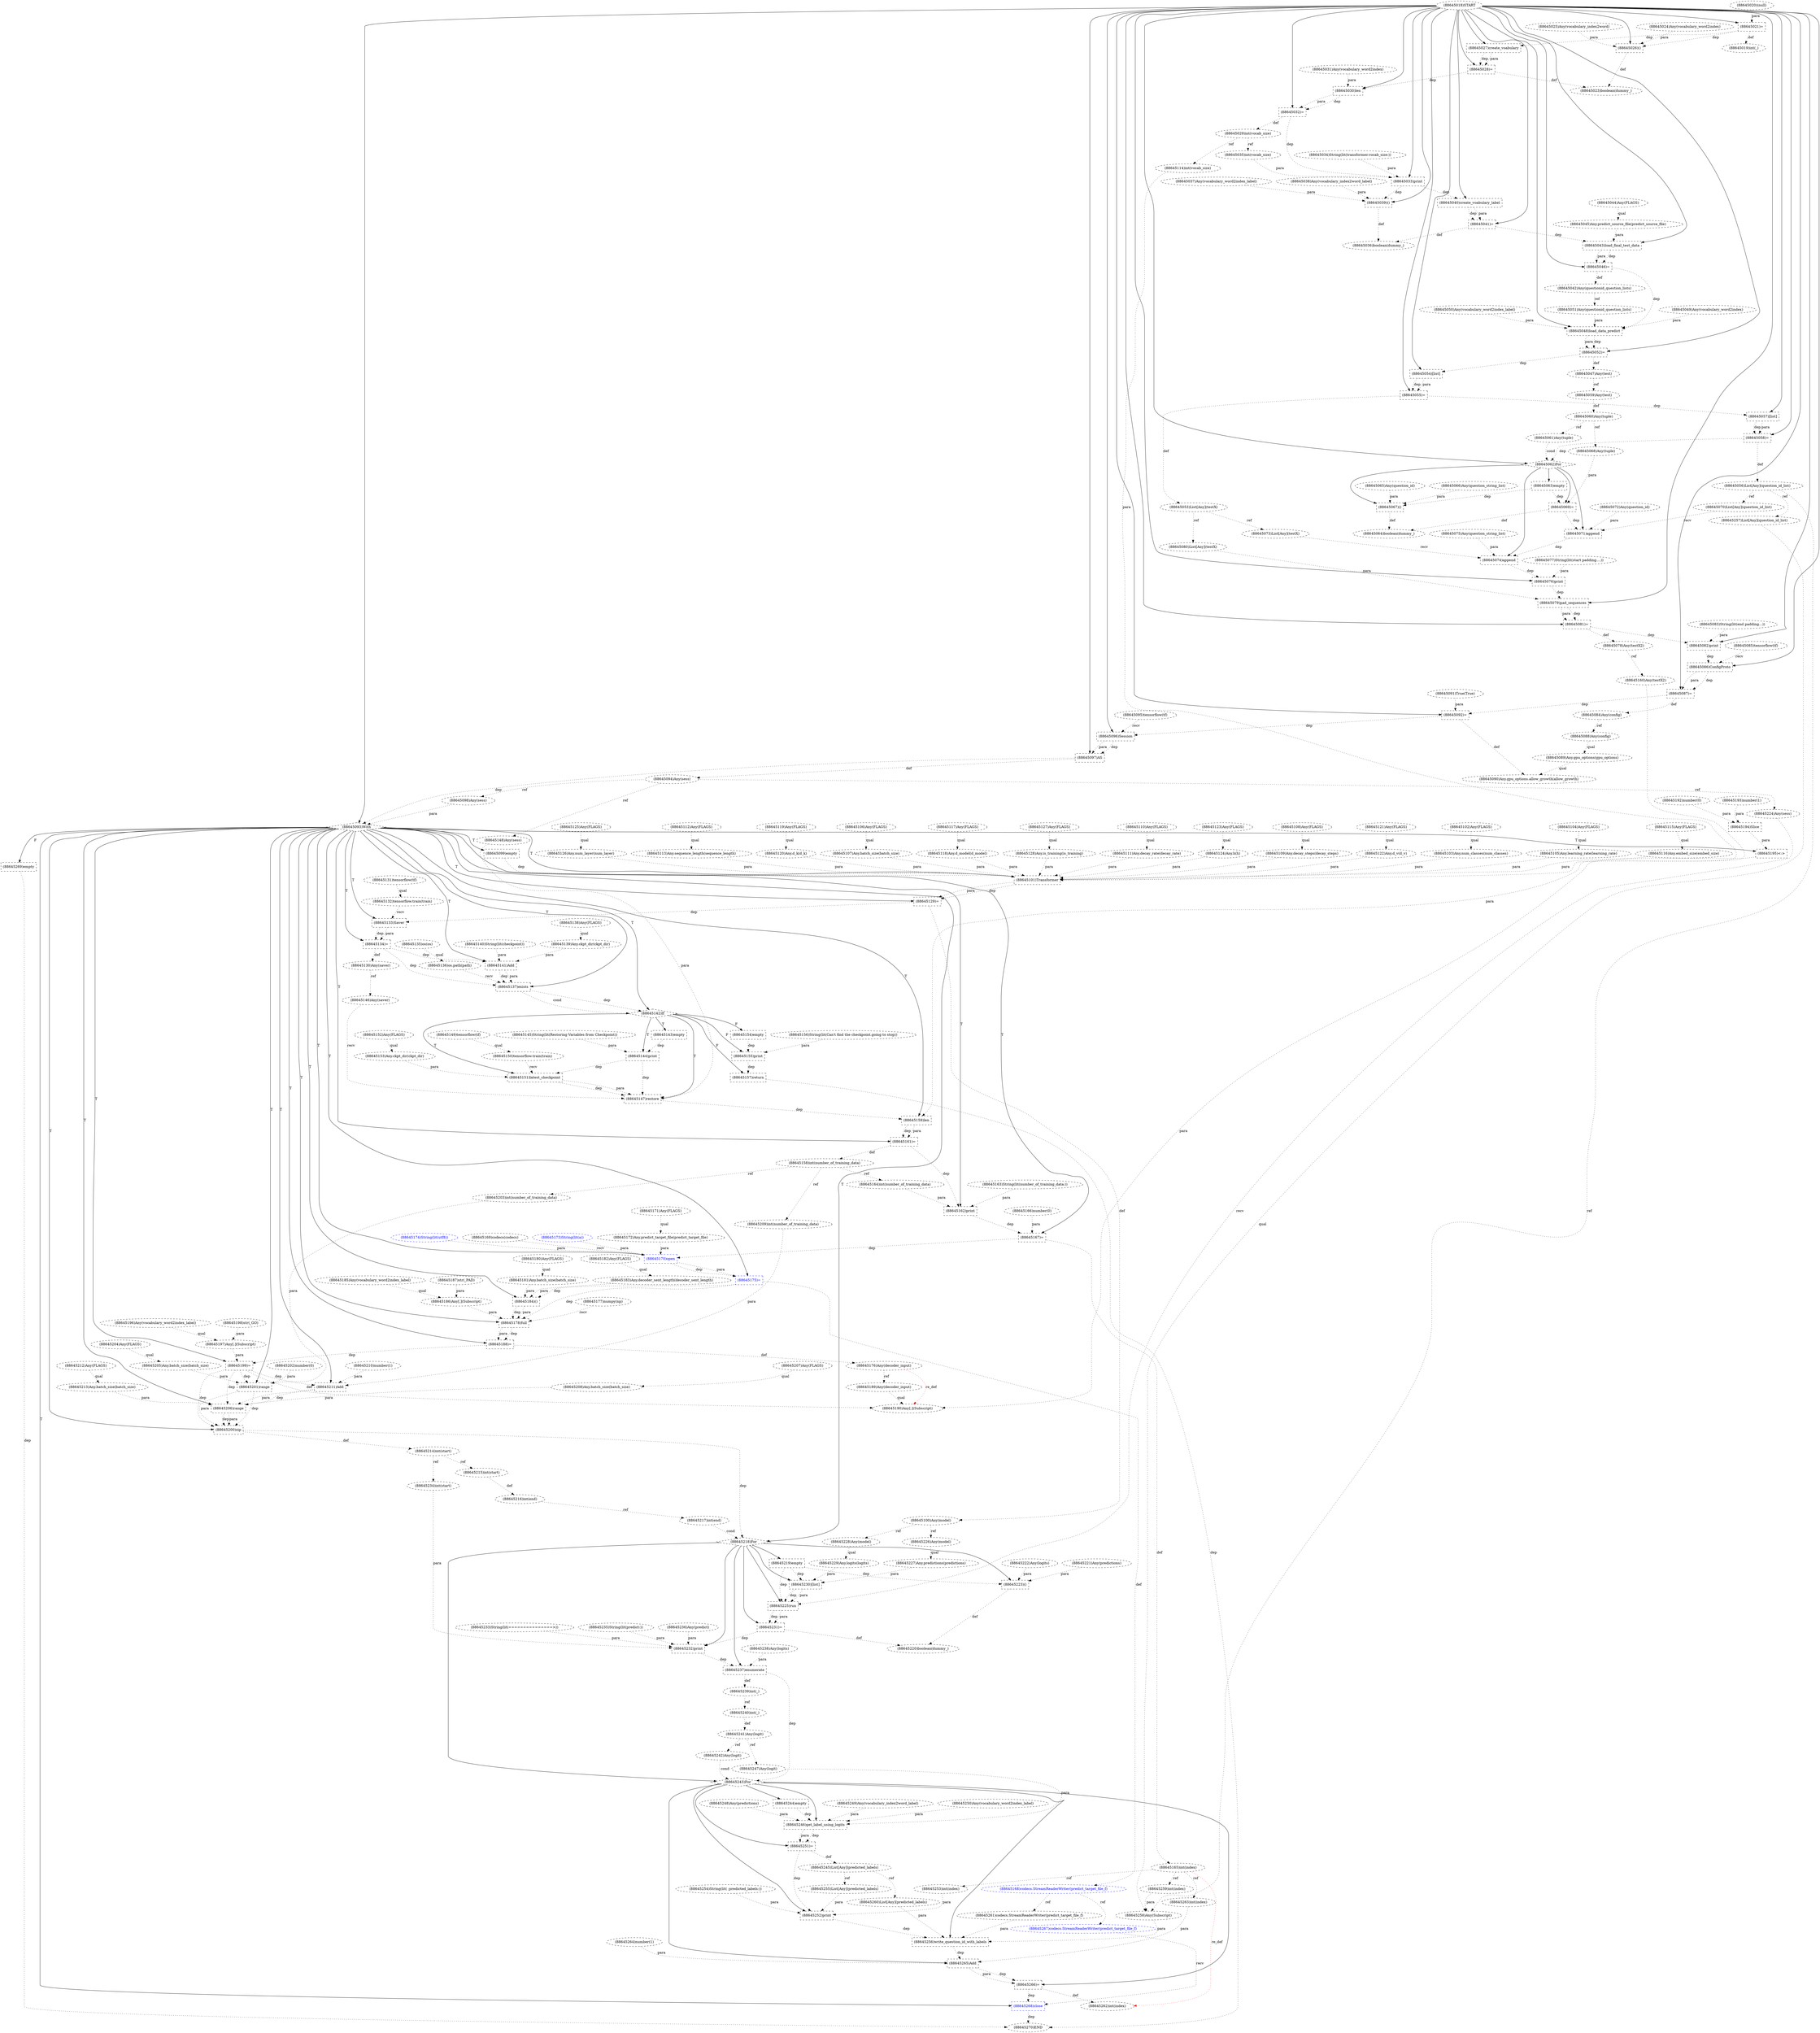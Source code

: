 digraph G {
1 [label="(88645047)Any(test)" shape=ellipse style=dashed]
2 [label="(88645176)Any(decoder_input)" shape=ellipse style=dashed]
3 [label="(88645195)<:>" shape=box style=dashed]
4 [label="(88645190)Any[.](Subscript)" shape=ellipse style=dashed]
5 [label="(88645235)String(lit(predict:))" shape=ellipse style=dashed]
6 [label="(88645061)Any(tuple)" shape=ellipse style=dashed]
7 [label="(88645119)Any(FLAGS)" shape=ellipse style=dashed]
8 [label="(88645169)codecs(codecs)" shape=ellipse style=dashed]
9 [label="(88645193)number(1)" shape=ellipse style=dashed]
10 [label="(88645036)boolean(dummy_)" shape=ellipse style=dashed]
11 [label="(88645231)=" shape=box style=dashed]
12 [label="(88645207)Any(FLAGS)" shape=ellipse style=dashed]
13 [label="(88645256)write_question_id_with_labels" shape=box style=dashed]
14 [label="(88645173)String(lit(a))" shape=ellipse style=dashed color=blue fontcolor=blue]
15 [label="(88645065)Any(question_id)" shape=ellipse style=dashed]
16 [label="(88645091)True(True)" shape=ellipse style=dashed]
17 [label="(88645232)print" shape=box style=dashed]
18 [label="(88645035)int(vocab_size)" shape=ellipse style=dashed]
19 [label="(88645049)Any(vocabulary_word2index)" shape=ellipse style=dashed]
20 [label="(88645127)Any(FLAGS)" shape=ellipse style=dashed]
21 [label="(88645069)=" shape=box style=dashed]
22 [label="(88645097)AS" shape=box style=dashed]
23 [label="(88645141)Add" shape=box style=dashed]
24 [label="(88645056)List[Any](question_id_list)" shape=ellipse style=dashed]
25 [label="(88645247)Any(logit)" shape=ellipse style=dashed]
26 [label="(88645023)boolean(dummy_)" shape=ellipse style=dashed]
27 [label="(88645139)Any.ckpt_dir(ckpt_dir)" shape=ellipse style=dashed]
28 [label="(88645209)int(number_of_training_data)" shape=ellipse style=dashed]
29 [label="(88645074)append" shape=box style=dashed]
30 [label="(88645132)tensorflow.train(train)" shape=ellipse style=dashed]
31 [label="(88645050)Any(vocabulary_word2index_label)" shape=ellipse style=dashed]
32 [label="(88645123)Any(FLAGS)" shape=ellipse style=dashed]
33 [label="(88645038)Any(vocabulary_index2word_label)" shape=ellipse style=dashed]
34 [label="(88645120)Any.d_k(d_k)" shape=ellipse style=dashed]
35 [label="(88645237)enumerate" shape=box style=dashed]
36 [label="(88645262)int(index)" shape=ellipse style=dashed]
37 [label="(88645210)number(1)" shape=ellipse style=dashed]
38 [label="(88645107)Any.batch_size(batch_size)" shape=ellipse style=dashed]
39 [label="(88645054)[list]" shape=box style=dashed]
40 [label="(88645200)zip" shape=box style=dashed]
41 [label="(88645215)int(start)" shape=ellipse style=dashed]
42 [label="(88645264)number(1)" shape=ellipse style=dashed]
43 [label="(88645018)START" style=dashed]
44 [label="(88645067)()" shape=box style=dashed]
45 [label="(88645131)tensorflow(tf)" shape=ellipse style=dashed]
46 [label="(88645153)Any.ckpt_dir(ckpt_dir)" shape=ellipse style=dashed]
47 [label="(88645263)int(index)" shape=ellipse style=dashed]
48 [label="(88645158)int(number_of_training_data)" shape=ellipse style=dashed]
49 [label="(88645186)Any[.](Subscript)" shape=ellipse style=dashed]
50 [label="(88645155)print" shape=box style=dashed]
51 [label="(88645151)latest_checkpoint" shape=box style=dashed]
52 [label="(88645138)Any(FLAGS)" shape=ellipse style=dashed]
53 [label="(88645258)Any(Subscript)" shape=ellipse style=dashed]
54 [label="(88645089)Any.gpu_options(gpu_options)" shape=ellipse style=dashed]
55 [label="(88645037)Any(vocabulary_word2index_label)" shape=ellipse style=dashed]
56 [label="(88645092)=" shape=box style=dashed]
57 [label="(88645202)number(0)" shape=ellipse style=dashed]
58 [label="(88645245)List[Any](predicted_labels)" shape=ellipse style=dashed]
59 [label="(88645071)append" shape=box style=dashed]
60 [label="(88645101)Transformer" shape=box style=dashed]
61 [label="(88645181)Any.batch_size(batch_size)" shape=ellipse style=dashed]
62 [label="(88645099)empty" shape=box style=dashed]
63 [label="(88645198)str(_GO)" shape=ellipse style=dashed]
64 [label="(88645184)()" shape=box style=dashed]
65 [label="(88645077)String(lit(start padding....))" shape=ellipse style=dashed]
66 [label="(88645081)=" shape=box style=dashed]
67 [label="(88645118)Any.d_model(d_model)" shape=ellipse style=dashed]
68 [label="(88645034)String(lit(transformer.vocab_size:))" shape=ellipse style=dashed]
69 [label="(88645266)=" shape=box style=dashed]
70 [label="(88645106)Any(FLAGS)" shape=ellipse style=dashed]
71 [label="(88645228)Any(model)" shape=ellipse style=dashed]
72 [label="(88645062)For" shape=diamond style=dashed]
73 [label="(88645128)Any.is_training(is_training)" shape=ellipse style=dashed]
74 [label="(88645048)load_data_predict" shape=box style=dashed]
75 [label="(88645129)=" shape=box style=dashed]
76 [label="(88645080)List[Any](testX)" shape=ellipse style=dashed]
77 [label="(88645117)Any(FLAGS)" shape=ellipse style=dashed]
78 [label="(88645157)return" shape=box style=dashed]
79 [label="(88645192)number(0)" shape=ellipse style=dashed]
80 [label="(88645249)Any(vocabulary_index2word_label)" shape=ellipse style=dashed]
81 [label="(88645111)Any.decay_rate(decay_rate)" shape=ellipse style=dashed]
82 [label="(88645236)Any(predict)" shape=ellipse style=dashed]
83 [label="(88645251)=" shape=box style=dashed]
84 [label="(88645130)Any(saver)" shape=ellipse style=dashed]
85 [label="(88645175)=" shape=box style=dashed color=blue fontcolor=blue]
86 [label="(88645224)Any(sess)" shape=ellipse style=dashed]
87 [label="(88645102)Any(FLAGS)" shape=ellipse style=dashed]
88 [label="(88645070)List[Any](question_id_list)" shape=ellipse style=dashed]
89 [label="(88645252)print" shape=box style=dashed]
90 [label="(88645229)Any.logits(logits)" shape=ellipse style=dashed]
91 [label="(88645136)os.path(path)" shape=ellipse style=dashed]
92 [label="(88645250)Any(vocabulary_word2index_label)" shape=ellipse style=dashed]
93 [label="(88645019)int(_)" shape=ellipse style=dashed]
94 [label="(88645199)=" shape=box style=dashed]
95 [label="(88645143)empty" shape=box style=dashed]
96 [label="(88645044)Any(FLAGS)" shape=ellipse style=dashed]
97 [label="(88645201)range" shape=box style=dashed]
98 [label="(88645241)Any(logit)" shape=ellipse style=dashed]
99 [label="(88645082)print" shape=box style=dashed]
100 [label="(88645196)Any(vocabulary_word2index_label)" shape=ellipse style=dashed]
101 [label="(88645024)Any(vocabulary_word2index)" shape=ellipse style=dashed]
102 [label="(88645150)tensorflow.train(train)" shape=ellipse style=dashed]
103 [label="(88645125)Any(FLAGS)" shape=ellipse style=dashed]
104 [label="(88645238)Any(logits)" shape=ellipse style=dashed]
105 [label="(88645124)Any.h(h)" shape=ellipse style=dashed]
106 [label="(88645164)int(number_of_training_data)" shape=ellipse style=dashed]
107 [label="(88645046)=" shape=box style=dashed]
108 [label="(88645057)[list]" shape=box style=dashed]
109 [label="(88645058)=" shape=box style=dashed]
110 [label="(88645146)Any(saver)" shape=ellipse style=dashed]
111 [label="(88645112)Any(FLAGS)" shape=ellipse style=dashed]
112 [label="(88645197)Any[.](Subscript)" shape=ellipse style=dashed]
113 [label="(88645152)Any(FLAGS)" shape=ellipse style=dashed]
114 [label="(88645214)int(start)" shape=ellipse style=dashed]
115 [label="(88645109)Any.decay_steps(decay_steps)" shape=ellipse style=dashed]
116 [label="(88645159)len" shape=box style=dashed]
117 [label="(88645045)Any.predict_source_file(predict_source_file)" shape=ellipse style=dashed]
118 [label="(88645135)os(os)" shape=ellipse style=dashed]
119 [label="(88645040)create_voabulary_label" shape=box style=dashed]
120 [label="(88645133)Saver" shape=box style=dashed]
121 [label="(88645079)pad_sequences" shape=box style=dashed]
122 [label="(88645027)create_voabulary" shape=box style=dashed]
123 [label="(88645242)Any(logit)" shape=ellipse style=dashed]
124 [label="(88645148)Any(sess)" shape=ellipse style=dashed]
125 [label="(88645182)Any(FLAGS)" shape=ellipse style=dashed]
126 [label="(88645204)Any(FLAGS)" shape=ellipse style=dashed]
127 [label="(88645063)empty" shape=box style=dashed]
128 [label="(88645161)=" shape=box style=dashed]
129 [label="(88645259)int(index)" shape=ellipse style=dashed]
130 [label="(88645163)String(lit(number_of_training_data:))" shape=ellipse style=dashed]
131 [label="(88645053)List[Any](testX)" shape=ellipse style=dashed]
132 [label="(88645244)empty" shape=box style=dashed]
133 [label="(88645149)tensorflow(tf)" shape=ellipse style=dashed]
134 [label="(88645265)Add" shape=box style=dashed]
135 [label="(88645165)int(index)" shape=ellipse style=dashed]
136 [label="(88645122)Any.d_v(d_v)" shape=ellipse style=dashed]
137 [label="(88645189)Any(decoder_input)" shape=ellipse style=dashed]
138 [label="(88645088)Any(config)" shape=ellipse style=dashed]
139 [label="(88645257)List[Any](question_id_list)" shape=ellipse style=dashed]
140 [label="(88645025)Any(vocabulary_index2word)" shape=ellipse style=dashed]
141 [label="(88645059)Any(test)" shape=ellipse style=dashed]
142 [label="(88645103)Any.num_classes(num_classes)" shape=ellipse style=dashed]
143 [label="(88645060)Any(tuple)" shape=ellipse style=dashed]
144 [label="(88645203)int(number_of_training_data)" shape=ellipse style=dashed]
145 [label="(88645147)restore" shape=box style=dashed]
146 [label="(88645140)String(lit(checkpoint))" shape=ellipse style=dashed]
147 [label="(88645220)boolean(dummy_)" shape=ellipse style=dashed]
148 [label="(88645026)()" shape=box style=dashed]
149 [label="(88645105)Any.learning_rate(learning_rate)" shape=ellipse style=dashed]
150 [label="(88645115)Any(FLAGS)" shape=ellipse style=dashed]
151 [label="(88645033)print" shape=box style=dashed]
152 [label="(88645041)=" shape=box style=dashed]
153 [label="(88645187)str(_PAD)" shape=ellipse style=dashed]
154 [label="(88645075)Any(question_string_list)" shape=ellipse style=dashed]
155 [label="(88645108)Any(FLAGS)" shape=ellipse style=dashed]
156 [label="(88645216)int(end)" shape=ellipse style=dashed]
157 [label="(88645098)Any(sess)" shape=ellipse style=dashed]
158 [label="(88645211)Add" shape=box style=dashed]
159 [label="(88645230)[list]" shape=box style=dashed]
160 [label="(88645078)Any(testX2)" shape=ellipse style=dashed]
161 [label="(88645225)run" shape=box style=dashed]
162 [label="(88645068)Any(tuple)" shape=ellipse style=dashed]
163 [label="(88645166)number(0)" shape=ellipse style=dashed]
164 [label="(88645212)Any(FLAGS)" shape=ellipse style=dashed]
165 [label="(88645243)For" shape=diamond style=dashed]
166 [label="(88645032)=" shape=box style=dashed]
167 [label="(88645206)range" shape=box style=dashed]
168 [label="(88645087)=" shape=box style=dashed]
169 [label="(88645096)Session" shape=box style=dashed]
170 [label="(88645134)=" shape=box style=dashed]
171 [label="(88645084)Any(config)" shape=ellipse style=dashed]
172 [label="(88645142)If" shape=diamond style=dashed]
173 [label="(88645156)String(lit(Can't find the checkpoint.going to stop))" shape=ellipse style=dashed]
174 [label="(88645020)(null)" shape=ellipse style=dashed]
175 [label="(88645094)Any(sess)" shape=ellipse style=dashed]
176 [label="(88645254)String(lit( ;predicted_labels:))" shape=ellipse style=dashed]
177 [label="(88645145)String(lit(Restoring Variables from Checkpoint))" shape=ellipse style=dashed]
178 [label="(88645239)int(_)" shape=ellipse style=dashed]
179 [label="(88645171)Any(FLAGS)" shape=ellipse style=dashed]
180 [label="(88645194)Slice" shape=box style=dashed]
181 [label="(88645226)Any(model)" shape=ellipse style=dashed]
182 [label="(88645083)String(lit(end padding...))" shape=ellipse style=dashed]
183 [label="(88645116)Any.embed_size(embed_size)" shape=ellipse style=dashed]
184 [label="(88645180)Any(FLAGS)" shape=ellipse style=dashed]
185 [label="(88645126)Any.num_layer(num_layer)" shape=ellipse style=dashed]
186 [label="(88645162)print" shape=box style=dashed]
187 [label="(88645064)boolean(dummy_)" shape=ellipse style=dashed]
188 [label="(88645213)Any.batch_size(batch_size)" shape=ellipse style=dashed]
189 [label="(88645222)Any(logits)" shape=ellipse style=dashed]
190 [label="(88645268)close" shape=box style=dashed color=blue fontcolor=blue]
191 [label="(88645267)codecs.StreamReaderWriter(predict_target_file_f)" shape=ellipse style=dashed color=blue fontcolor=blue]
192 [label="(88645110)Any(FLAGS)" shape=ellipse style=dashed]
193 [label="(88645051)Any(questionid_question_lists)" shape=ellipse style=dashed]
194 [label="(88645073)List[Any](testX)" shape=ellipse style=dashed]
195 [label="(88645170)open" shape=box style=dashed color=blue fontcolor=blue]
196 [label="(88645113)Any.sequence_length(sequence_length)" shape=ellipse style=dashed]
197 [label="(88645221)Any(predictions)" shape=ellipse style=dashed]
198 [label="(88645255)List[Any](predicted_labels)" shape=ellipse style=dashed]
199 [label="(88645160)Any(testX2)" shape=ellipse style=dashed]
200 [label="(88645021)=" shape=box style=dashed]
201 [label="(88645100)Any(model)" shape=ellipse style=dashed]
202 [label="(88645227)Any.predictions(predictions)" shape=ellipse style=dashed]
203 [label="(88645260)List[Any](predicted_labels)" shape=ellipse style=dashed]
204 [label="(88645208)Any.batch_size(batch_size)" shape=ellipse style=dashed]
205 [label="(88645246)get_label_using_logits" shape=box style=dashed]
206 [label="(88645043)load_final_test_data" shape=box style=dashed]
207 [label="(88645090)Any.gpu_options.allow_growth(allow_growth)" shape=ellipse style=dashed]
208 [label="(88645093)With" shape=diamond style=dashed]
209 [label="(88645055)=" shape=box style=dashed]
210 [label="(88645205)Any.batch_size(batch_size)" shape=ellipse style=dashed]
211 [label="(88645042)Any(questionid_question_lists)" shape=ellipse style=dashed]
212 [label="(88645270)END" style=dashed]
213 [label="(88645030)len" shape=box style=dashed]
214 [label="(88645031)Any(vocabulary_word2index)" shape=ellipse style=dashed]
215 [label="(88645240)int(_)" shape=ellipse style=dashed]
216 [label="(88645174)String(lit(utf8))" shape=ellipse style=dashed color=blue fontcolor=blue]
217 [label="(88645172)Any.predict_target_file(predict_target_file)" shape=ellipse style=dashed]
218 [label="(88645261)codecs.StreamReaderWriter(predict_target_file_f)" shape=ellipse style=dashed]
219 [label="(88645095)tensorflow(tf)" shape=ellipse style=dashed]
220 [label="(88645137)exists" shape=box style=dashed]
221 [label="(88645154)empty" shape=box style=dashed]
222 [label="(88645269)empty" shape=box style=dashed]
223 [label="(88645028)=" shape=box style=dashed]
224 [label="(88645066)Any(question_string_list)" shape=ellipse style=dashed]
225 [label="(88645085)tensorflow(tf)" shape=ellipse style=dashed]
226 [label="(88645039)()" shape=box style=dashed]
227 [label="(88645223)()" shape=box style=dashed]
228 [label="(88645086)ConfigProto" shape=box style=dashed]
229 [label="(88645233)String(lit(===============>))" shape=ellipse style=dashed]
230 [label="(88645121)Any(FLAGS)" shape=ellipse style=dashed]
231 [label="(88645177)numpy(np)" shape=ellipse style=dashed]
232 [label="(88645104)Any(FLAGS)" shape=ellipse style=dashed]
233 [label="(88645188)=" shape=box style=dashed]
234 [label="(88645218)For" shape=diamond style=dashed]
235 [label="(88645219)empty" shape=box style=dashed]
236 [label="(88645076)print" shape=box style=dashed]
237 [label="(88645217)int(end)" shape=ellipse style=dashed]
238 [label="(88645144)print" shape=box style=dashed]
239 [label="(88645253)int(index)" shape=ellipse style=dashed]
240 [label="(88645234)int(start)" shape=ellipse style=dashed]
241 [label="(88645168)codecs.StreamReaderWriter(predict_target_file_f)" shape=ellipse style=dashed color=blue fontcolor=blue]
242 [label="(88645052)=" shape=box style=dashed]
243 [label="(88645114)int(vocab_size)" shape=ellipse style=dashed]
244 [label="(88645072)Any(question_id)" shape=ellipse style=dashed]
245 [label="(88645183)Any.decoder_sent_length(decoder_sent_length)" shape=ellipse style=dashed]
246 [label="(88645248)Any(predictions)" shape=ellipse style=dashed]
247 [label="(88645029)int(vocab_size)" shape=ellipse style=dashed]
248 [label="(88645167)=" shape=box style=dashed]
249 [label="(88645185)Any(vocabulary_word2index_label)" shape=ellipse style=dashed]
250 [label="(88645178)full" shape=box style=dashed]
242 -> 1 [label="def" style=dotted];
233 -> 2 [label="def" style=dotted];
208 -> 3 [label="T"];
180 -> 3 [label="para" style=dotted];
137 -> 4 [label="qual" style=dotted];
3 -> 4 [label="para" style=dotted];
94 -> 4 [label="def" style=dotted];
2 -> 4 [label="re_def" style=dotted color=red];
143 -> 6 [label="ref" style=dotted];
226 -> 10 [label="def" style=dotted];
152 -> 10 [label="def" style=dotted];
234 -> 11 [label="" style=solid];
161 -> 11 [label="dep" style=dotted];
161 -> 11 [label="para" style=dotted];
165 -> 13 [label="" style=solid];
53 -> 13 [label="para" style=dotted];
203 -> 13 [label="para" style=dotted];
218 -> 13 [label="para" style=dotted];
89 -> 13 [label="dep" style=dotted];
234 -> 17 [label="" style=solid];
229 -> 17 [label="para" style=dotted];
240 -> 17 [label="para" style=dotted];
5 -> 17 [label="para" style=dotted];
82 -> 17 [label="para" style=dotted];
11 -> 17 [label="dep" style=dotted];
247 -> 18 [label="ref" style=dotted];
72 -> 21 [label="" style=solid];
162 -> 21 [label="para" style=dotted];
127 -> 21 [label="dep" style=dotted];
43 -> 22 [label="" style=solid];
169 -> 22 [label="dep" style=dotted];
169 -> 22 [label="para" style=dotted];
208 -> 23 [label="T"];
27 -> 23 [label="para" style=dotted];
146 -> 23 [label="para" style=dotted];
170 -> 23 [label="dep" style=dotted];
109 -> 24 [label="def" style=dotted];
98 -> 25 [label="ref" style=dotted];
148 -> 26 [label="def" style=dotted];
223 -> 26 [label="def" style=dotted];
52 -> 27 [label="qual" style=dotted];
48 -> 28 [label="ref" style=dotted];
72 -> 29 [label="" style=solid];
194 -> 29 [label="recv" style=dotted];
154 -> 29 [label="para" style=dotted];
59 -> 29 [label="dep" style=dotted];
45 -> 30 [label="qual" style=dotted];
7 -> 34 [label="qual" style=dotted];
234 -> 35 [label="" style=solid];
104 -> 35 [label="para" style=dotted];
17 -> 35 [label="dep" style=dotted];
69 -> 36 [label="def" style=dotted];
135 -> 36 [label="re_def" style=dotted color=red];
70 -> 38 [label="qual" style=dotted];
43 -> 39 [label="" style=solid];
242 -> 39 [label="dep" style=dotted];
208 -> 40 [label="T"];
97 -> 40 [label="dep" style=dotted];
97 -> 40 [label="para" style=dotted];
167 -> 40 [label="dep" style=dotted];
167 -> 40 [label="para" style=dotted];
94 -> 40 [label="dep" style=dotted];
114 -> 41 [label="ref" style=dotted];
72 -> 44 [label="" style=solid];
15 -> 44 [label="para" style=dotted];
224 -> 44 [label="para" style=dotted];
127 -> 44 [label="dep" style=dotted];
113 -> 46 [label="qual" style=dotted];
135 -> 47 [label="ref" style=dotted];
128 -> 48 [label="def" style=dotted];
249 -> 49 [label="qual" style=dotted];
153 -> 49 [label="para" style=dotted];
172 -> 50 [label="F"];
173 -> 50 [label="para" style=dotted];
221 -> 50 [label="dep" style=dotted];
172 -> 51 [label="T"];
102 -> 51 [label="recv" style=dotted];
46 -> 51 [label="para" style=dotted];
238 -> 51 [label="dep" style=dotted];
139 -> 53 [label="qual" style=dotted];
129 -> 53 [label="para" style=dotted];
24 -> 53 [label="ref" style=dotted];
138 -> 54 [label="qual" style=dotted];
43 -> 56 [label="" style=solid];
16 -> 56 [label="para" style=dotted];
168 -> 56 [label="dep" style=dotted];
83 -> 58 [label="def" style=dotted];
72 -> 59 [label="" style=solid];
88 -> 59 [label="recv" style=dotted];
244 -> 59 [label="para" style=dotted];
21 -> 59 [label="dep" style=dotted];
208 -> 60 [label="T"];
142 -> 60 [label="para" style=dotted];
149 -> 60 [label="para" style=dotted];
38 -> 60 [label="para" style=dotted];
115 -> 60 [label="para" style=dotted];
81 -> 60 [label="para" style=dotted];
196 -> 60 [label="para" style=dotted];
243 -> 60 [label="para" style=dotted];
183 -> 60 [label="para" style=dotted];
67 -> 60 [label="para" style=dotted];
34 -> 60 [label="para" style=dotted];
136 -> 60 [label="para" style=dotted];
105 -> 60 [label="para" style=dotted];
185 -> 60 [label="para" style=dotted];
73 -> 60 [label="para" style=dotted];
62 -> 60 [label="dep" style=dotted];
184 -> 61 [label="qual" style=dotted];
208 -> 62 [label="T"];
208 -> 64 [label="T"];
61 -> 64 [label="para" style=dotted];
245 -> 64 [label="para" style=dotted];
85 -> 64 [label="dep" style=dotted];
43 -> 66 [label="" style=solid];
121 -> 66 [label="dep" style=dotted];
121 -> 66 [label="para" style=dotted];
77 -> 67 [label="qual" style=dotted];
165 -> 69 [label="" style=solid];
134 -> 69 [label="dep" style=dotted];
134 -> 69 [label="para" style=dotted];
201 -> 71 [label="ref" style=dotted];
43 -> 72 [label="" style=solid];
6 -> 72 [label="cond" style=dotted];
109 -> 72 [label="dep" style=dotted];
20 -> 73 [label="qual" style=dotted];
43 -> 74 [label="" style=solid];
19 -> 74 [label="para" style=dotted];
31 -> 74 [label="para" style=dotted];
193 -> 74 [label="para" style=dotted];
107 -> 74 [label="dep" style=dotted];
208 -> 75 [label="T"];
60 -> 75 [label="dep" style=dotted];
60 -> 75 [label="para" style=dotted];
131 -> 76 [label="ref" style=dotted];
172 -> 78 [label="F"];
50 -> 78 [label="dep" style=dotted];
192 -> 81 [label="qual" style=dotted];
165 -> 83 [label="" style=solid];
205 -> 83 [label="dep" style=dotted];
205 -> 83 [label="para" style=dotted];
170 -> 84 [label="def" style=dotted];
208 -> 85 [label="T"];
195 -> 85 [label="dep" style=dotted];
195 -> 85 [label="para" style=dotted];
175 -> 86 [label="ref" style=dotted];
24 -> 88 [label="ref" style=dotted];
165 -> 89 [label="" style=solid];
239 -> 89 [label="para" style=dotted];
176 -> 89 [label="para" style=dotted];
198 -> 89 [label="para" style=dotted];
83 -> 89 [label="dep" style=dotted];
71 -> 90 [label="qual" style=dotted];
118 -> 91 [label="qual" style=dotted];
200 -> 93 [label="def" style=dotted];
208 -> 94 [label="T"];
112 -> 94 [label="para" style=dotted];
233 -> 94 [label="dep" style=dotted];
172 -> 95 [label="T"];
208 -> 97 [label="T"];
57 -> 97 [label="para" style=dotted];
144 -> 97 [label="para" style=dotted];
210 -> 97 [label="para" style=dotted];
94 -> 97 [label="dep" style=dotted];
215 -> 98 [label="def" style=dotted];
43 -> 99 [label="" style=solid];
182 -> 99 [label="para" style=dotted];
66 -> 99 [label="dep" style=dotted];
133 -> 102 [label="qual" style=dotted];
32 -> 105 [label="qual" style=dotted];
48 -> 106 [label="ref" style=dotted];
43 -> 107 [label="" style=solid];
206 -> 107 [label="dep" style=dotted];
206 -> 107 [label="para" style=dotted];
43 -> 108 [label="" style=solid];
209 -> 108 [label="dep" style=dotted];
43 -> 109 [label="" style=solid];
108 -> 109 [label="dep" style=dotted];
108 -> 109 [label="para" style=dotted];
84 -> 110 [label="ref" style=dotted];
100 -> 112 [label="qual" style=dotted];
63 -> 112 [label="para" style=dotted];
40 -> 114 [label="def" style=dotted];
155 -> 115 [label="qual" style=dotted];
208 -> 116 [label="T"];
199 -> 116 [label="para" style=dotted];
145 -> 116 [label="dep" style=dotted];
96 -> 117 [label="qual" style=dotted];
43 -> 119 [label="" style=solid];
151 -> 119 [label="dep" style=dotted];
208 -> 120 [label="T"];
30 -> 120 [label="recv" style=dotted];
75 -> 120 [label="dep" style=dotted];
43 -> 121 [label="" style=solid];
76 -> 121 [label="para" style=dotted];
236 -> 121 [label="dep" style=dotted];
43 -> 122 [label="" style=solid];
200 -> 122 [label="dep" style=dotted];
98 -> 123 [label="ref" style=dotted];
175 -> 124 [label="ref" style=dotted];
72 -> 127 [label="" style=solid];
208 -> 128 [label="T"];
116 -> 128 [label="dep" style=dotted];
116 -> 128 [label="para" style=dotted];
135 -> 129 [label="ref" style=dotted];
209 -> 131 [label="def" style=dotted];
165 -> 132 [label="" style=solid];
165 -> 134 [label="" style=solid];
47 -> 134 [label="para" style=dotted];
42 -> 134 [label="para" style=dotted];
13 -> 134 [label="dep" style=dotted];
248 -> 135 [label="def" style=dotted];
230 -> 136 [label="qual" style=dotted];
2 -> 137 [label="ref" style=dotted];
171 -> 138 [label="ref" style=dotted];
24 -> 139 [label="ref" style=dotted];
1 -> 141 [label="ref" style=dotted];
87 -> 142 [label="qual" style=dotted];
141 -> 143 [label="def" style=dotted];
48 -> 144 [label="ref" style=dotted];
172 -> 145 [label="T"];
110 -> 145 [label="recv" style=dotted];
124 -> 145 [label="para" style=dotted];
51 -> 145 [label="dep" style=dotted];
51 -> 145 [label="para" style=dotted];
238 -> 145 [label="dep" style=dotted];
227 -> 147 [label="def" style=dotted];
11 -> 147 [label="def" style=dotted];
43 -> 148 [label="" style=solid];
101 -> 148 [label="para" style=dotted];
140 -> 148 [label="para" style=dotted];
200 -> 148 [label="dep" style=dotted];
232 -> 149 [label="qual" style=dotted];
43 -> 151 [label="" style=solid];
68 -> 151 [label="para" style=dotted];
18 -> 151 [label="para" style=dotted];
166 -> 151 [label="dep" style=dotted];
43 -> 152 [label="" style=solid];
119 -> 152 [label="dep" style=dotted];
119 -> 152 [label="para" style=dotted];
41 -> 156 [label="def" style=dotted];
175 -> 157 [label="ref" style=dotted];
208 -> 158 [label="T"];
28 -> 158 [label="para" style=dotted];
37 -> 158 [label="para" style=dotted];
94 -> 158 [label="dep" style=dotted];
234 -> 159 [label="" style=solid];
202 -> 159 [label="para" style=dotted];
90 -> 159 [label="para" style=dotted];
235 -> 159 [label="dep" style=dotted];
66 -> 160 [label="def" style=dotted];
234 -> 161 [label="" style=solid];
86 -> 161 [label="recv" style=dotted];
159 -> 161 [label="dep" style=dotted];
159 -> 161 [label="para" style=dotted];
235 -> 161 [label="dep" style=dotted];
143 -> 162 [label="ref" style=dotted];
234 -> 165 [label="" style=solid];
35 -> 165 [label="dep" style=dotted];
123 -> 165 [label="cond" style=dotted];
43 -> 166 [label="" style=solid];
213 -> 166 [label="dep" style=dotted];
213 -> 166 [label="para" style=dotted];
208 -> 167 [label="T"];
204 -> 167 [label="para" style=dotted];
158 -> 167 [label="dep" style=dotted];
158 -> 167 [label="para" style=dotted];
188 -> 167 [label="para" style=dotted];
94 -> 167 [label="dep" style=dotted];
43 -> 168 [label="" style=solid];
228 -> 168 [label="dep" style=dotted];
228 -> 168 [label="para" style=dotted];
43 -> 169 [label="" style=solid];
219 -> 169 [label="recv" style=dotted];
56 -> 169 [label="dep" style=dotted];
208 -> 170 [label="T"];
120 -> 170 [label="dep" style=dotted];
120 -> 170 [label="para" style=dotted];
168 -> 171 [label="def" style=dotted];
208 -> 172 [label="T"];
220 -> 172 [label="dep" style=dotted];
220 -> 172 [label="cond" style=dotted];
22 -> 175 [label="def" style=dotted];
35 -> 178 [label="def" style=dotted];
79 -> 180 [label="para" style=dotted];
9 -> 180 [label="para" style=dotted];
201 -> 181 [label="ref" style=dotted];
150 -> 183 [label="qual" style=dotted];
103 -> 185 [label="qual" style=dotted];
208 -> 186 [label="T"];
130 -> 186 [label="para" style=dotted];
106 -> 186 [label="para" style=dotted];
128 -> 186 [label="dep" style=dotted];
44 -> 187 [label="def" style=dotted];
21 -> 187 [label="def" style=dotted];
164 -> 188 [label="qual" style=dotted];
208 -> 190 [label="T"];
191 -> 190 [label="recv" style=dotted];
69 -> 190 [label="dep" style=dotted];
241 -> 191 [label="ref" style=dotted];
211 -> 193 [label="ref" style=dotted];
131 -> 194 [label="ref" style=dotted];
208 -> 195 [label="T"];
8 -> 195 [label="recv" style=dotted];
217 -> 195 [label="para" style=dotted];
14 -> 195 [label="para" style=dotted];
216 -> 195 [label="para" style=dotted];
248 -> 195 [label="dep" style=dotted];
111 -> 196 [label="qual" style=dotted];
58 -> 198 [label="ref" style=dotted];
160 -> 199 [label="ref" style=dotted];
43 -> 200 [label="" style=solid];
174 -> 200 [label="para" style=dotted];
75 -> 201 [label="def" style=dotted];
181 -> 202 [label="qual" style=dotted];
58 -> 203 [label="ref" style=dotted];
12 -> 204 [label="qual" style=dotted];
165 -> 205 [label="" style=solid];
25 -> 205 [label="para" style=dotted];
246 -> 205 [label="para" style=dotted];
80 -> 205 [label="para" style=dotted];
92 -> 205 [label="para" style=dotted];
132 -> 205 [label="dep" style=dotted];
43 -> 206 [label="" style=solid];
117 -> 206 [label="para" style=dotted];
152 -> 206 [label="dep" style=dotted];
54 -> 207 [label="qual" style=dotted];
56 -> 207 [label="def" style=dotted];
43 -> 208 [label="" style=solid];
22 -> 208 [label="dep" style=dotted];
157 -> 208 [label="para" style=dotted];
43 -> 209 [label="" style=solid];
39 -> 209 [label="dep" style=dotted];
39 -> 209 [label="para" style=dotted];
126 -> 210 [label="qual" style=dotted];
107 -> 211 [label="def" style=dotted];
190 -> 212 [label="dep" style=dotted];
78 -> 212 [label="dep" style=dotted];
222 -> 212 [label="dep" style=dotted];
43 -> 213 [label="" style=solid];
214 -> 213 [label="para" style=dotted];
223 -> 213 [label="dep" style=dotted];
178 -> 215 [label="ref" style=dotted];
179 -> 217 [label="qual" style=dotted];
241 -> 218 [label="ref" style=dotted];
208 -> 220 [label="T"];
91 -> 220 [label="recv" style=dotted];
23 -> 220 [label="dep" style=dotted];
23 -> 220 [label="para" style=dotted];
170 -> 220 [label="dep" style=dotted];
172 -> 221 [label="F"];
208 -> 222 [label="F"];
43 -> 223 [label="" style=solid];
122 -> 223 [label="dep" style=dotted];
122 -> 223 [label="para" style=dotted];
43 -> 226 [label="" style=solid];
55 -> 226 [label="para" style=dotted];
33 -> 226 [label="para" style=dotted];
151 -> 226 [label="dep" style=dotted];
234 -> 227 [label="" style=solid];
197 -> 227 [label="para" style=dotted];
189 -> 227 [label="para" style=dotted];
235 -> 227 [label="dep" style=dotted];
43 -> 228 [label="" style=solid];
225 -> 228 [label="recv" style=dotted];
99 -> 228 [label="dep" style=dotted];
208 -> 233 [label="T"];
250 -> 233 [label="dep" style=dotted];
250 -> 233 [label="para" style=dotted];
208 -> 234 [label="T"];
40 -> 234 [label="dep" style=dotted];
237 -> 234 [label="cond" style=dotted];
234 -> 235 [label="" style=solid];
43 -> 236 [label="" style=solid];
65 -> 236 [label="para" style=dotted];
29 -> 236 [label="dep" style=dotted];
156 -> 237 [label="ref" style=dotted];
172 -> 238 [label="T"];
177 -> 238 [label="para" style=dotted];
95 -> 238 [label="dep" style=dotted];
135 -> 239 [label="ref" style=dotted];
114 -> 240 [label="ref" style=dotted];
85 -> 241 [label="def" style=dotted];
43 -> 242 [label="" style=solid];
74 -> 242 [label="dep" style=dotted];
74 -> 242 [label="para" style=dotted];
247 -> 243 [label="ref" style=dotted];
125 -> 245 [label="qual" style=dotted];
166 -> 247 [label="def" style=dotted];
208 -> 248 [label="T"];
163 -> 248 [label="para" style=dotted];
186 -> 248 [label="dep" style=dotted];
208 -> 250 [label="T"];
231 -> 250 [label="recv" style=dotted];
64 -> 250 [label="dep" style=dotted];
64 -> 250 [label="para" style=dotted];
49 -> 250 [label="para" style=dotted];
85 -> 250 [label="dep" style=dotted];
}